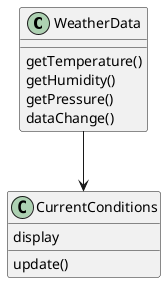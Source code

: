 @startuml

class WeatherData{
getTemperature()
getHumidity()
getPressure()
dataChange()
}

class CurrentConditions{
update()
display
}

WeatherData --> CurrentConditions
@enduml